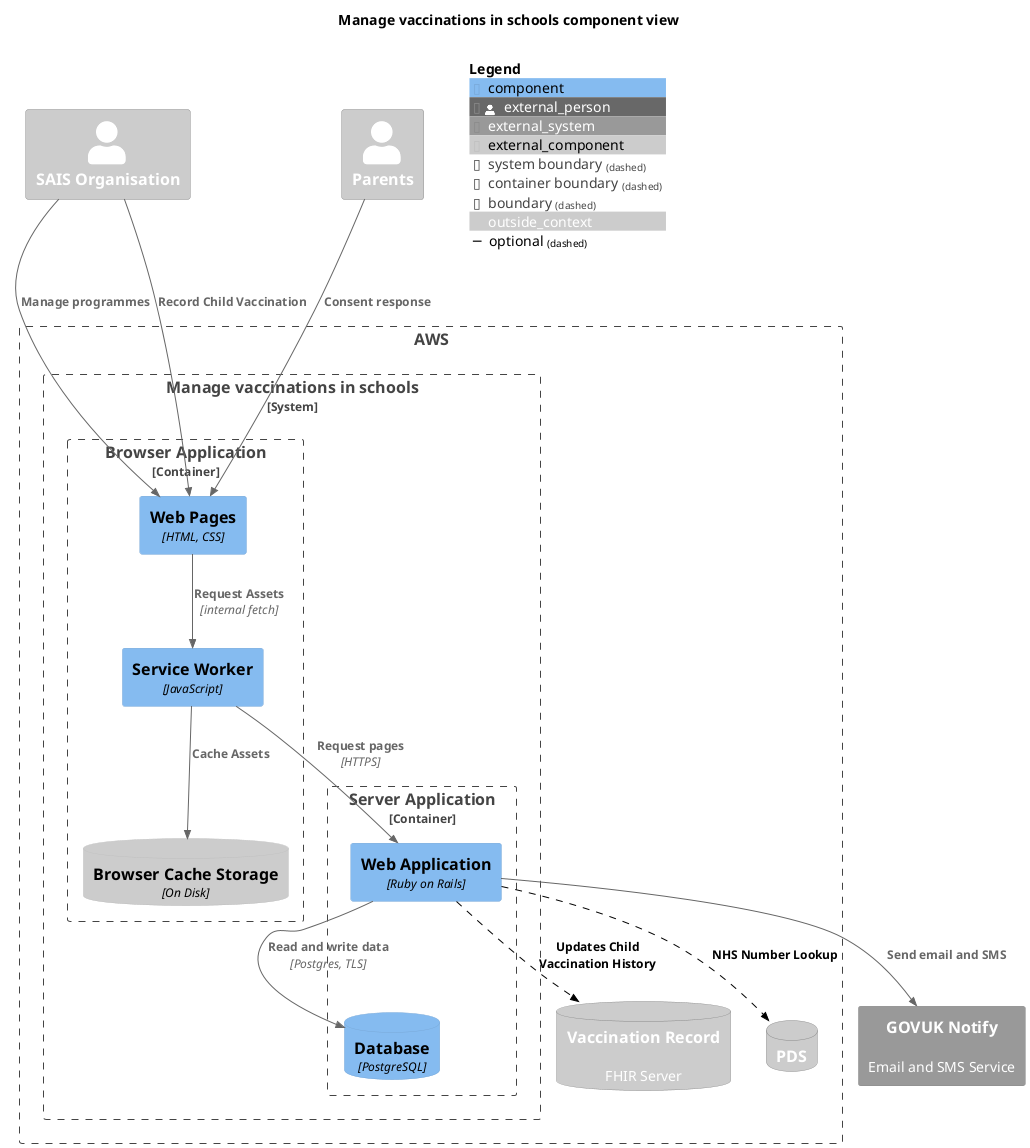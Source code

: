@startuml

!include <C4/C4_Component.puml>

LAYOUT_TOP_DOWN()

title "Manage vaccinations in schools component view"

AddElementTag("outside_context", $bgColor="#CCC", $fontColor="#FFF")

Person_Ext(sais, "SAIS Organisation", $tags="outside_context")
Person_Ext(parents, "Parents", $tags="outside_context")

Boundary(aws, "AWS") {
  System_Boundary(manage, "Manage vaccinations in schools", "") {
    Container_Boundary(browser, "Browser Application", "JavaScript") {
      Component(pages, "Web Pages", "HTML, CSS")
      Component(serviceWorker, "Service Worker", "JavaScript")
      ComponentDb_Ext(cacheStorage, "Browser Cache Storage", "On Disk")
    }
    Container_Boundary(server, "Server Application", "Ruby on Rails") {
      Component(webapp, "Web Application", "Ruby on Rails")
      ComponentDb(database, "Database", "PostgreSQL")
    }
  }

  SystemDb_Ext(vaccineRecord, "Vaccination Record", "FHIR Server")
  SystemDb_Ext(pds, "PDS", "")
}

System_Ext(govukNotify, "GOVUK Notify", "Email and SMS Service")
SystemDb_Ext(vaccineRecord, "Vaccination Record", "FHIR Server", $tags="outside_context")
SystemDb_Ext(pds, "PDS", "", $tags="outside_context")

AddRelTag("optional", $textColor="black", $lineColor="black", $lineStyle="dashed")

Rel(sais, pages, "Manage programmes")
Rel(sais, pages, "Record Child Vaccination")
Rel(parents, pages, "Consent response")
Rel(pages, serviceWorker, "Request Assets", "internal fetch")
Rel(serviceWorker, cacheStorage, "Cache Assets")
Rel(serviceWorker, webapp, "Request pages", "HTTPS")
Rel(webapp, database, "Read and write data", "Postgres, TLS")
Rel(webapp, govukNotify, "Send email and SMS")
Rel(webapp, vaccineRecord, "Updates Child Vaccination History", $tags="optional")
Rel(webapp, pds, "NHS Number Lookup", $tags="optional")


SHOW_FLOATING_LEGEND()

@enduml

